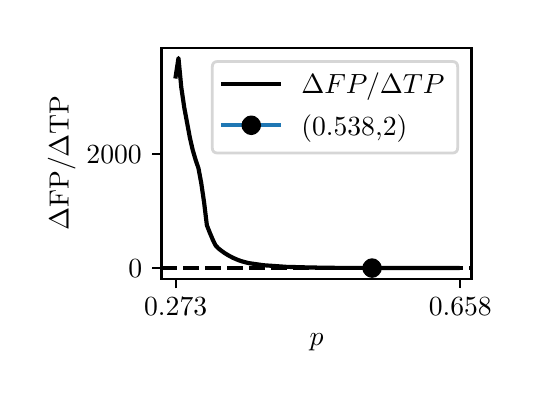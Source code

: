 \begingroup%
\makeatletter%
\begin{pgfpicture}%
\pgfpathrectangle{\pgfpointorigin}{\pgfqpoint{2.421in}{1.754in}}%
\pgfusepath{use as bounding box, clip}%
\begin{pgfscope}%
\pgfsetbuttcap%
\pgfsetmiterjoin%
\definecolor{currentfill}{rgb}{1.0,1.0,1.0}%
\pgfsetfillcolor{currentfill}%
\pgfsetlinewidth{0.0pt}%
\definecolor{currentstroke}{rgb}{1.0,1.0,1.0}%
\pgfsetstrokecolor{currentstroke}%
\pgfsetdash{}{0pt}%
\pgfpathmoveto{\pgfqpoint{0.0in}{0.0in}}%
\pgfpathlineto{\pgfqpoint{2.421in}{0.0in}}%
\pgfpathlineto{\pgfqpoint{2.421in}{1.754in}}%
\pgfpathlineto{\pgfqpoint{0.0in}{1.754in}}%
\pgfpathlineto{\pgfqpoint{0.0in}{0.0in}}%
\pgfpathclose%
\pgfusepath{fill}%
\end{pgfscope}%
\begin{pgfscope}%
\pgfsetbuttcap%
\pgfsetmiterjoin%
\definecolor{currentfill}{rgb}{1.0,1.0,1.0}%
\pgfsetfillcolor{currentfill}%
\pgfsetlinewidth{0.0pt}%
\definecolor{currentstroke}{rgb}{0.0,0.0,0.0}%
\pgfsetstrokecolor{currentstroke}%
\pgfsetstrokeopacity{0.0}%
\pgfsetdash{}{0pt}%
\pgfpathmoveto{\pgfqpoint{0.669in}{0.499in}}%
\pgfpathlineto{\pgfqpoint{2.219in}{0.499in}}%
\pgfpathlineto{\pgfqpoint{2.219in}{1.654in}}%
\pgfpathlineto{\pgfqpoint{0.669in}{1.654in}}%
\pgfpathlineto{\pgfqpoint{0.669in}{0.499in}}%
\pgfpathclose%
\pgfusepath{fill}%
\end{pgfscope}%
\begin{pgfscope}%
\pgfsetbuttcap%
\pgfsetroundjoin%
\definecolor{currentfill}{rgb}{0.0,0.0,0.0}%
\pgfsetfillcolor{currentfill}%
\pgfsetlinewidth{0.803pt}%
\definecolor{currentstroke}{rgb}{0.0,0.0,0.0}%
\pgfsetstrokecolor{currentstroke}%
\pgfsetdash{}{0pt}%
\pgfsys@defobject{currentmarker}{\pgfqpoint{0.0in}{-0.049in}}{\pgfqpoint{0.0in}{0.0in}}{%
\pgfpathmoveto{\pgfqpoint{0.0in}{0.0in}}%
\pgfpathlineto{\pgfqpoint{0.0in}{-0.049in}}%
\pgfusepath{stroke,fill}%
}%
\begin{pgfscope}%
\pgfsys@transformshift{0.74in}{0.499in}%
\pgfsys@useobject{currentmarker}{}%
\end{pgfscope}%
\end{pgfscope}%
\begin{pgfscope}%
\definecolor{textcolor}{rgb}{0.0,0.0,0.0}%
\pgfsetstrokecolor{textcolor}%
\pgfsetfillcolor{textcolor}%
\pgftext[x=0.74in,y=0.402in,,top]{\color{textcolor}\rmfamily\fontsize{10.0}{12.0}\selectfont 0.273}%
\end{pgfscope}%
\begin{pgfscope}%
\pgfsetbuttcap%
\pgfsetroundjoin%
\definecolor{currentfill}{rgb}{0.0,0.0,0.0}%
\pgfsetfillcolor{currentfill}%
\pgfsetlinewidth{0.803pt}%
\definecolor{currentstroke}{rgb}{0.0,0.0,0.0}%
\pgfsetstrokecolor{currentstroke}%
\pgfsetdash{}{0pt}%
\pgfsys@defobject{currentmarker}{\pgfqpoint{0.0in}{-0.049in}}{\pgfqpoint{0.0in}{0.0in}}{%
\pgfpathmoveto{\pgfqpoint{0.0in}{0.0in}}%
\pgfpathlineto{\pgfqpoint{0.0in}{-0.049in}}%
\pgfusepath{stroke,fill}%
}%
\begin{pgfscope}%
\pgfsys@transformshift{2.163in}{0.499in}%
\pgfsys@useobject{currentmarker}{}%
\end{pgfscope}%
\end{pgfscope}%
\begin{pgfscope}%
\definecolor{textcolor}{rgb}{0.0,0.0,0.0}%
\pgfsetstrokecolor{textcolor}%
\pgfsetfillcolor{textcolor}%
\pgftext[x=2.163in,y=0.402in,,top]{\color{textcolor}\rmfamily\fontsize{10.0}{12.0}\selectfont 0.658}%
\end{pgfscope}%
\begin{pgfscope}%
\definecolor{textcolor}{rgb}{0.0,0.0,0.0}%
\pgfsetstrokecolor{textcolor}%
\pgfsetfillcolor{textcolor}%
\pgftext[x=1.444in,y=0.223in,,top]{\color{textcolor}\rmfamily\fontsize{10.0}{12.0}\selectfont \(\displaystyle p\)}%
\end{pgfscope}%
\begin{pgfscope}%
\pgfsetbuttcap%
\pgfsetroundjoin%
\definecolor{currentfill}{rgb}{0.0,0.0,0.0}%
\pgfsetfillcolor{currentfill}%
\pgfsetlinewidth{0.803pt}%
\definecolor{currentstroke}{rgb}{0.0,0.0,0.0}%
\pgfsetstrokecolor{currentstroke}%
\pgfsetdash{}{0pt}%
\pgfsys@defobject{currentmarker}{\pgfqpoint{-0.049in}{0.0in}}{\pgfqpoint{-0.0in}{0.0in}}{%
\pgfpathmoveto{\pgfqpoint{-0.0in}{0.0in}}%
\pgfpathlineto{\pgfqpoint{-0.049in}{0.0in}}%
\pgfusepath{stroke,fill}%
}%
\begin{pgfscope}%
\pgfsys@transformshift{0.669in}{0.552in}%
\pgfsys@useobject{currentmarker}{}%
\end{pgfscope}%
\end{pgfscope}%
\begin{pgfscope}%
\definecolor{textcolor}{rgb}{0.0,0.0,0.0}%
\pgfsetstrokecolor{textcolor}%
\pgfsetfillcolor{textcolor}%
\pgftext[x=0.503in, y=0.504in, left, base]{\color{textcolor}\rmfamily\fontsize{10.0}{12.0}\selectfont \(\displaystyle {0}\)}%
\end{pgfscope}%
\begin{pgfscope}%
\pgfsetbuttcap%
\pgfsetroundjoin%
\definecolor{currentfill}{rgb}{0.0,0.0,0.0}%
\pgfsetfillcolor{currentfill}%
\pgfsetlinewidth{0.803pt}%
\definecolor{currentstroke}{rgb}{0.0,0.0,0.0}%
\pgfsetstrokecolor{currentstroke}%
\pgfsetdash{}{0pt}%
\pgfsys@defobject{currentmarker}{\pgfqpoint{-0.049in}{0.0in}}{\pgfqpoint{-0.0in}{0.0in}}{%
\pgfpathmoveto{\pgfqpoint{-0.0in}{0.0in}}%
\pgfpathlineto{\pgfqpoint{-0.049in}{0.0in}}%
\pgfusepath{stroke,fill}%
}%
\begin{pgfscope}%
\pgfsys@transformshift{0.669in}{1.122in}%
\pgfsys@useobject{currentmarker}{}%
\end{pgfscope}%
\end{pgfscope}%
\begin{pgfscope}%
\definecolor{textcolor}{rgb}{0.0,0.0,0.0}%
\pgfsetstrokecolor{textcolor}%
\pgfsetfillcolor{textcolor}%
\pgftext[x=0.294in, y=1.073in, left, base]{\color{textcolor}\rmfamily\fontsize{10.0}{12.0}\selectfont \(\displaystyle {2000}\)}%
\end{pgfscope}%
\begin{pgfscope}%
\definecolor{textcolor}{rgb}{0.0,0.0,0.0}%
\pgfsetstrokecolor{textcolor}%
\pgfsetfillcolor{textcolor}%
\pgftext[x=0.239in,y=1.077in,,bottom,rotate=90.0]{\color{textcolor}\rmfamily\fontsize{10.0}{12.0}\selectfont \(\displaystyle \Delta\)FP/\(\displaystyle \Delta\)TP}%
\end{pgfscope}%
\begin{pgfscope}%
\pgfpathrectangle{\pgfqpoint{0.669in}{0.499in}}{\pgfqpoint{1.55in}{1.155in}}%
\pgfusepath{clip}%
\pgfsetrectcap%
\pgfsetroundjoin%
\pgfsetlinewidth{1.506pt}%
\definecolor{currentstroke}{rgb}{0.0,0.0,0.0}%
\pgfsetstrokecolor{currentstroke}%
\pgfsetdash{}{0pt}%
\pgfpathmoveto{\pgfqpoint{0.74in}{1.51in}}%
\pgfpathlineto{\pgfqpoint{0.754in}{1.602in}}%
\pgfpathlineto{\pgfqpoint{0.768in}{1.456in}}%
\pgfpathlineto{\pgfqpoint{0.783in}{1.354in}}%
\pgfpathlineto{\pgfqpoint{0.797in}{1.279in}}%
\pgfpathlineto{\pgfqpoint{0.811in}{1.204in}}%
\pgfpathlineto{\pgfqpoint{0.825in}{1.143in}}%
\pgfpathlineto{\pgfqpoint{0.84in}{1.092in}}%
\pgfpathlineto{\pgfqpoint{0.854in}{1.051in}}%
\pgfpathlineto{\pgfqpoint{0.868in}{0.976in}}%
\pgfpathlineto{\pgfqpoint{0.882in}{0.881in}}%
\pgfpathlineto{\pgfqpoint{0.896in}{0.766in}}%
\pgfpathlineto{\pgfqpoint{0.911in}{0.728in}}%
\pgfpathlineto{\pgfqpoint{0.925in}{0.695in}}%
\pgfpathlineto{\pgfqpoint{0.939in}{0.666in}}%
\pgfpathlineto{\pgfqpoint{0.953in}{0.651in}}%
\pgfpathlineto{\pgfqpoint{0.968in}{0.639in}}%
\pgfpathlineto{\pgfqpoint{0.982in}{0.629in}}%
\pgfpathlineto{\pgfqpoint{0.996in}{0.62in}}%
\pgfpathlineto{\pgfqpoint{1.01in}{0.612in}}%
\pgfpathlineto{\pgfqpoint{1.025in}{0.604in}}%
\pgfpathlineto{\pgfqpoint{1.039in}{0.598in}}%
\pgfpathlineto{\pgfqpoint{1.053in}{0.592in}}%
\pgfpathlineto{\pgfqpoint{1.067in}{0.587in}}%
\pgfpathlineto{\pgfqpoint{1.081in}{0.583in}}%
\pgfpathlineto{\pgfqpoint{1.096in}{0.579in}}%
\pgfpathlineto{\pgfqpoint{1.11in}{0.576in}}%
\pgfpathlineto{\pgfqpoint{1.124in}{0.574in}}%
\pgfpathlineto{\pgfqpoint{1.138in}{0.572in}}%
\pgfpathlineto{\pgfqpoint{1.153in}{0.57in}}%
\pgfpathlineto{\pgfqpoint{1.167in}{0.568in}}%
\pgfpathlineto{\pgfqpoint{1.181in}{0.566in}}%
\pgfpathlineto{\pgfqpoint{1.195in}{0.565in}}%
\pgfpathlineto{\pgfqpoint{1.21in}{0.564in}}%
\pgfpathlineto{\pgfqpoint{1.224in}{0.563in}}%
\pgfpathlineto{\pgfqpoint{1.238in}{0.562in}}%
\pgfpathlineto{\pgfqpoint{1.252in}{0.561in}}%
\pgfpathlineto{\pgfqpoint{1.267in}{0.56in}}%
\pgfpathlineto{\pgfqpoint{1.281in}{0.559in}}%
\pgfpathlineto{\pgfqpoint{1.295in}{0.558in}}%
\pgfpathlineto{\pgfqpoint{1.309in}{0.558in}}%
\pgfpathlineto{\pgfqpoint{1.323in}{0.557in}}%
\pgfpathlineto{\pgfqpoint{1.338in}{0.557in}}%
\pgfpathlineto{\pgfqpoint{1.352in}{0.556in}}%
\pgfpathlineto{\pgfqpoint{1.366in}{0.556in}}%
\pgfpathlineto{\pgfqpoint{1.38in}{0.556in}}%
\pgfpathlineto{\pgfqpoint{1.395in}{0.555in}}%
\pgfpathlineto{\pgfqpoint{1.409in}{0.555in}}%
\pgfpathlineto{\pgfqpoint{1.423in}{0.555in}}%
\pgfpathlineto{\pgfqpoint{1.437in}{0.555in}}%
\pgfpathlineto{\pgfqpoint{1.452in}{0.554in}}%
\pgfpathlineto{\pgfqpoint{1.466in}{0.554in}}%
\pgfpathlineto{\pgfqpoint{1.48in}{0.554in}}%
\pgfpathlineto{\pgfqpoint{1.494in}{0.554in}}%
\pgfpathlineto{\pgfqpoint{1.508in}{0.554in}}%
\pgfpathlineto{\pgfqpoint{1.523in}{0.554in}}%
\pgfpathlineto{\pgfqpoint{1.537in}{0.553in}}%
\pgfpathlineto{\pgfqpoint{1.551in}{0.553in}}%
\pgfpathlineto{\pgfqpoint{1.565in}{0.553in}}%
\pgfpathlineto{\pgfqpoint{1.58in}{0.553in}}%
\pgfpathlineto{\pgfqpoint{1.594in}{0.553in}}%
\pgfpathlineto{\pgfqpoint{1.608in}{0.553in}}%
\pgfpathlineto{\pgfqpoint{1.622in}{0.553in}}%
\pgfpathlineto{\pgfqpoint{1.637in}{0.553in}}%
\pgfpathlineto{\pgfqpoint{1.651in}{0.553in}}%
\pgfpathlineto{\pgfqpoint{1.665in}{0.553in}}%
\pgfpathlineto{\pgfqpoint{1.679in}{0.553in}}%
\pgfpathlineto{\pgfqpoint{1.694in}{0.553in}}%
\pgfpathlineto{\pgfqpoint{1.708in}{0.552in}}%
\pgfpathlineto{\pgfqpoint{1.722in}{0.552in}}%
\pgfpathlineto{\pgfqpoint{1.736in}{0.552in}}%
\pgfpathlineto{\pgfqpoint{1.75in}{0.552in}}%
\pgfpathlineto{\pgfqpoint{1.765in}{0.552in}}%
\pgfpathlineto{\pgfqpoint{1.779in}{0.552in}}%
\pgfpathlineto{\pgfqpoint{1.793in}{0.552in}}%
\pgfpathlineto{\pgfqpoint{1.807in}{0.552in}}%
\pgfpathlineto{\pgfqpoint{1.822in}{0.552in}}%
\pgfpathlineto{\pgfqpoint{1.836in}{0.552in}}%
\pgfpathlineto{\pgfqpoint{1.85in}{0.552in}}%
\pgfpathlineto{\pgfqpoint{1.864in}{0.552in}}%
\pgfpathlineto{\pgfqpoint{1.879in}{0.552in}}%
\pgfpathlineto{\pgfqpoint{1.893in}{0.552in}}%
\pgfpathlineto{\pgfqpoint{1.907in}{0.552in}}%
\pgfpathlineto{\pgfqpoint{1.921in}{0.552in}}%
\pgfpathlineto{\pgfqpoint{1.935in}{0.552in}}%
\pgfpathlineto{\pgfqpoint{1.95in}{0.552in}}%
\pgfpathlineto{\pgfqpoint{1.964in}{0.552in}}%
\pgfpathlineto{\pgfqpoint{1.978in}{0.552in}}%
\pgfpathlineto{\pgfqpoint{1.992in}{0.552in}}%
\pgfpathlineto{\pgfqpoint{2.007in}{0.552in}}%
\pgfpathlineto{\pgfqpoint{2.021in}{0.552in}}%
\pgfpathlineto{\pgfqpoint{2.035in}{0.552in}}%
\pgfpathlineto{\pgfqpoint{2.049in}{0.552in}}%
\pgfpathlineto{\pgfqpoint{2.064in}{0.552in}}%
\pgfpathlineto{\pgfqpoint{2.078in}{0.552in}}%
\pgfpathlineto{\pgfqpoint{2.092in}{0.552in}}%
\pgfpathlineto{\pgfqpoint{2.106in}{0.552in}}%
\pgfpathlineto{\pgfqpoint{2.121in}{0.552in}}%
\pgfpathlineto{\pgfqpoint{2.135in}{0.552in}}%
\pgfpathlineto{\pgfqpoint{2.149in}{0.552in}}%
\pgfusepath{stroke}%
\end{pgfscope}%
\begin{pgfscope}%
\pgfpathrectangle{\pgfqpoint{0.669in}{0.499in}}{\pgfqpoint{1.55in}{1.155in}}%
\pgfusepath{clip}%
\pgfsetbuttcap%
\pgfsetroundjoin%
\pgfsetlinewidth{1.506pt}%
\definecolor{currentstroke}{rgb}{0.0,0.0,0.0}%
\pgfsetstrokecolor{currentstroke}%
\pgfsetdash{{5.55pt}{2.4pt}}{0.0pt}%
\pgfpathmoveto{\pgfqpoint{0.669in}{0.552in}}%
\pgfpathlineto{\pgfqpoint{2.219in}{0.552in}}%
\pgfusepath{stroke}%
\end{pgfscope}%
\begin{pgfscope}%
\pgfpathrectangle{\pgfqpoint{0.669in}{0.499in}}{\pgfqpoint{1.55in}{1.155in}}%
\pgfusepath{clip}%
\pgfsetrectcap%
\pgfsetroundjoin%
\pgfsetlinewidth{1.506pt}%
\definecolor{currentstroke}{rgb}{0.122,0.467,0.706}%
\pgfsetstrokecolor{currentstroke}%
\pgfsetdash{}{0pt}%
\pgfpathmoveto{\pgfqpoint{1.722in}{0.552in}}%
\pgfusepath{stroke}%
\end{pgfscope}%
\begin{pgfscope}%
\pgfpathrectangle{\pgfqpoint{0.669in}{0.499in}}{\pgfqpoint{1.55in}{1.155in}}%
\pgfusepath{clip}%
\pgfsetbuttcap%
\pgfsetroundjoin%
\definecolor{currentfill}{rgb}{0.0,0.0,0.0}%
\pgfsetfillcolor{currentfill}%
\pgfsetlinewidth{1.004pt}%
\definecolor{currentstroke}{rgb}{0.0,0.0,0.0}%
\pgfsetstrokecolor{currentstroke}%
\pgfsetdash{}{0pt}%
\pgfsys@defobject{currentmarker}{\pgfqpoint{-0.042in}{-0.042in}}{\pgfqpoint{0.042in}{0.042in}}{%
\pgfpathmoveto{\pgfqpoint{0.0in}{-0.042in}}%
\pgfpathcurveto{\pgfqpoint{0.011in}{-0.042in}}{\pgfqpoint{0.022in}{-0.037in}}{\pgfqpoint{0.029in}{-0.029in}}%
\pgfpathcurveto{\pgfqpoint{0.037in}{-0.022in}}{\pgfqpoint{0.042in}{-0.011in}}{\pgfqpoint{0.042in}{0.0in}}%
\pgfpathcurveto{\pgfqpoint{0.042in}{0.011in}}{\pgfqpoint{0.037in}{0.022in}}{\pgfqpoint{0.029in}{0.029in}}%
\pgfpathcurveto{\pgfqpoint{0.022in}{0.037in}}{\pgfqpoint{0.011in}{0.042in}}{\pgfqpoint{0.0in}{0.042in}}%
\pgfpathcurveto{\pgfqpoint{-0.011in}{0.042in}}{\pgfqpoint{-0.022in}{0.037in}}{\pgfqpoint{-0.029in}{0.029in}}%
\pgfpathcurveto{\pgfqpoint{-0.037in}{0.022in}}{\pgfqpoint{-0.042in}{0.011in}}{\pgfqpoint{-0.042in}{0.0in}}%
\pgfpathcurveto{\pgfqpoint{-0.042in}{-0.011in}}{\pgfqpoint{-0.037in}{-0.022in}}{\pgfqpoint{-0.029in}{-0.029in}}%
\pgfpathcurveto{\pgfqpoint{-0.022in}{-0.037in}}{\pgfqpoint{-0.011in}{-0.042in}}{\pgfqpoint{0.0in}{-0.042in}}%
\pgfpathlineto{\pgfqpoint{0.0in}{-0.042in}}%
\pgfpathclose%
\pgfusepath{stroke,fill}%
}%
\begin{pgfscope}%
\pgfsys@transformshift{1.722in}{0.552in}%
\pgfsys@useobject{currentmarker}{}%
\end{pgfscope}%
\end{pgfscope}%
\begin{pgfscope}%
\pgfsetrectcap%
\pgfsetmiterjoin%
\pgfsetlinewidth{0.803pt}%
\definecolor{currentstroke}{rgb}{0.0,0.0,0.0}%
\pgfsetstrokecolor{currentstroke}%
\pgfsetdash{}{0pt}%
\pgfpathmoveto{\pgfqpoint{0.669in}{0.499in}}%
\pgfpathlineto{\pgfqpoint{0.669in}{1.654in}}%
\pgfusepath{stroke}%
\end{pgfscope}%
\begin{pgfscope}%
\pgfsetrectcap%
\pgfsetmiterjoin%
\pgfsetlinewidth{0.803pt}%
\definecolor{currentstroke}{rgb}{0.0,0.0,0.0}%
\pgfsetstrokecolor{currentstroke}%
\pgfsetdash{}{0pt}%
\pgfpathmoveto{\pgfqpoint{2.219in}{0.499in}}%
\pgfpathlineto{\pgfqpoint{2.219in}{1.654in}}%
\pgfusepath{stroke}%
\end{pgfscope}%
\begin{pgfscope}%
\pgfsetrectcap%
\pgfsetmiterjoin%
\pgfsetlinewidth{0.803pt}%
\definecolor{currentstroke}{rgb}{0.0,0.0,0.0}%
\pgfsetstrokecolor{currentstroke}%
\pgfsetdash{}{0pt}%
\pgfpathmoveto{\pgfqpoint{0.669in}{0.499in}}%
\pgfpathlineto{\pgfqpoint{2.219in}{0.499in}}%
\pgfusepath{stroke}%
\end{pgfscope}%
\begin{pgfscope}%
\pgfsetrectcap%
\pgfsetmiterjoin%
\pgfsetlinewidth{0.803pt}%
\definecolor{currentstroke}{rgb}{0.0,0.0,0.0}%
\pgfsetstrokecolor{currentstroke}%
\pgfsetdash{}{0pt}%
\pgfpathmoveto{\pgfqpoint{0.669in}{1.654in}}%
\pgfpathlineto{\pgfqpoint{2.219in}{1.654in}}%
\pgfusepath{stroke}%
\end{pgfscope}%
\begin{pgfscope}%
\pgfsetbuttcap%
\pgfsetmiterjoin%
\definecolor{currentfill}{rgb}{1.0,1.0,1.0}%
\pgfsetfillcolor{currentfill}%
\pgfsetfillopacity{0.8}%
\pgfsetlinewidth{1.004pt}%
\definecolor{currentstroke}{rgb}{0.8,0.8,0.8}%
\pgfsetstrokecolor{currentstroke}%
\pgfsetstrokeopacity{0.8}%
\pgfsetdash{}{0pt}%
\pgfpathmoveto{\pgfqpoint{0.951in}{1.127in}}%
\pgfpathlineto{\pgfqpoint{2.122in}{1.127in}}%
\pgfpathquadraticcurveto{\pgfqpoint{2.15in}{1.127in}}{\pgfqpoint{2.15in}{1.154in}}%
\pgfpathlineto{\pgfqpoint{2.15in}{1.557in}}%
\pgfpathquadraticcurveto{\pgfqpoint{2.15in}{1.585in}}{\pgfqpoint{2.122in}{1.585in}}%
\pgfpathlineto{\pgfqpoint{0.951in}{1.585in}}%
\pgfpathquadraticcurveto{\pgfqpoint{0.923in}{1.585in}}{\pgfqpoint{0.923in}{1.557in}}%
\pgfpathlineto{\pgfqpoint{0.923in}{1.154in}}%
\pgfpathquadraticcurveto{\pgfqpoint{0.923in}{1.127in}}{\pgfqpoint{0.951in}{1.127in}}%
\pgfpathlineto{\pgfqpoint{0.951in}{1.127in}}%
\pgfpathclose%
\pgfusepath{stroke,fill}%
\end{pgfscope}%
\begin{pgfscope}%
\pgfsetrectcap%
\pgfsetroundjoin%
\pgfsetlinewidth{1.506pt}%
\definecolor{currentstroke}{rgb}{0.0,0.0,0.0}%
\pgfsetstrokecolor{currentstroke}%
\pgfsetdash{}{0pt}%
\pgfpathmoveto{\pgfqpoint{0.979in}{1.474in}}%
\pgfpathlineto{\pgfqpoint{1.118in}{1.474in}}%
\pgfpathlineto{\pgfqpoint{1.256in}{1.474in}}%
\pgfusepath{stroke}%
\end{pgfscope}%
\begin{pgfscope}%
\definecolor{textcolor}{rgb}{0.0,0.0,0.0}%
\pgfsetstrokecolor{textcolor}%
\pgfsetfillcolor{textcolor}%
\pgftext[x=1.368in,y=1.425in,left,base]{\color{textcolor}\rmfamily\fontsize{10.0}{12.0}\selectfont \(\displaystyle \Delta FP/\Delta TP\)}%
\end{pgfscope}%
\begin{pgfscope}%
\pgfsetrectcap%
\pgfsetroundjoin%
\pgfsetlinewidth{1.506pt}%
\definecolor{currentstroke}{rgb}{0.122,0.467,0.706}%
\pgfsetstrokecolor{currentstroke}%
\pgfsetdash{}{0pt}%
\pgfpathmoveto{\pgfqpoint{0.979in}{1.266in}}%
\pgfpathlineto{\pgfqpoint{1.118in}{1.266in}}%
\pgfpathlineto{\pgfqpoint{1.256in}{1.266in}}%
\pgfusepath{stroke}%
\end{pgfscope}%
\begin{pgfscope}%
\pgfsetbuttcap%
\pgfsetroundjoin%
\definecolor{currentfill}{rgb}{0.0,0.0,0.0}%
\pgfsetfillcolor{currentfill}%
\pgfsetlinewidth{1.004pt}%
\definecolor{currentstroke}{rgb}{0.0,0.0,0.0}%
\pgfsetstrokecolor{currentstroke}%
\pgfsetdash{}{0pt}%
\pgfsys@defobject{currentmarker}{\pgfqpoint{-0.042in}{-0.042in}}{\pgfqpoint{0.042in}{0.042in}}{%
\pgfpathmoveto{\pgfqpoint{0.0in}{-0.042in}}%
\pgfpathcurveto{\pgfqpoint{0.011in}{-0.042in}}{\pgfqpoint{0.022in}{-0.037in}}{\pgfqpoint{0.029in}{-0.029in}}%
\pgfpathcurveto{\pgfqpoint{0.037in}{-0.022in}}{\pgfqpoint{0.042in}{-0.011in}}{\pgfqpoint{0.042in}{0.0in}}%
\pgfpathcurveto{\pgfqpoint{0.042in}{0.011in}}{\pgfqpoint{0.037in}{0.022in}}{\pgfqpoint{0.029in}{0.029in}}%
\pgfpathcurveto{\pgfqpoint{0.022in}{0.037in}}{\pgfqpoint{0.011in}{0.042in}}{\pgfqpoint{0.0in}{0.042in}}%
\pgfpathcurveto{\pgfqpoint{-0.011in}{0.042in}}{\pgfqpoint{-0.022in}{0.037in}}{\pgfqpoint{-0.029in}{0.029in}}%
\pgfpathcurveto{\pgfqpoint{-0.037in}{0.022in}}{\pgfqpoint{-0.042in}{0.011in}}{\pgfqpoint{-0.042in}{0.0in}}%
\pgfpathcurveto{\pgfqpoint{-0.042in}{-0.011in}}{\pgfqpoint{-0.037in}{-0.022in}}{\pgfqpoint{-0.029in}{-0.029in}}%
\pgfpathcurveto{\pgfqpoint{-0.022in}{-0.037in}}{\pgfqpoint{-0.011in}{-0.042in}}{\pgfqpoint{0.0in}{-0.042in}}%
\pgfpathlineto{\pgfqpoint{0.0in}{-0.042in}}%
\pgfpathclose%
\pgfusepath{stroke,fill}%
}%
\begin{pgfscope}%
\pgfsys@transformshift{1.118in}{1.266in}%
\pgfsys@useobject{currentmarker}{}%
\end{pgfscope}%
\end{pgfscope}%
\begin{pgfscope}%
\definecolor{textcolor}{rgb}{0.0,0.0,0.0}%
\pgfsetstrokecolor{textcolor}%
\pgfsetfillcolor{textcolor}%
\pgftext[x=1.368in,y=1.217in,left,base]{\color{textcolor}\rmfamily\fontsize{10.0}{12.0}\selectfont (0.538,2)}%
\end{pgfscope}%
\end{pgfpicture}%
\makeatother%
\endgroup%
